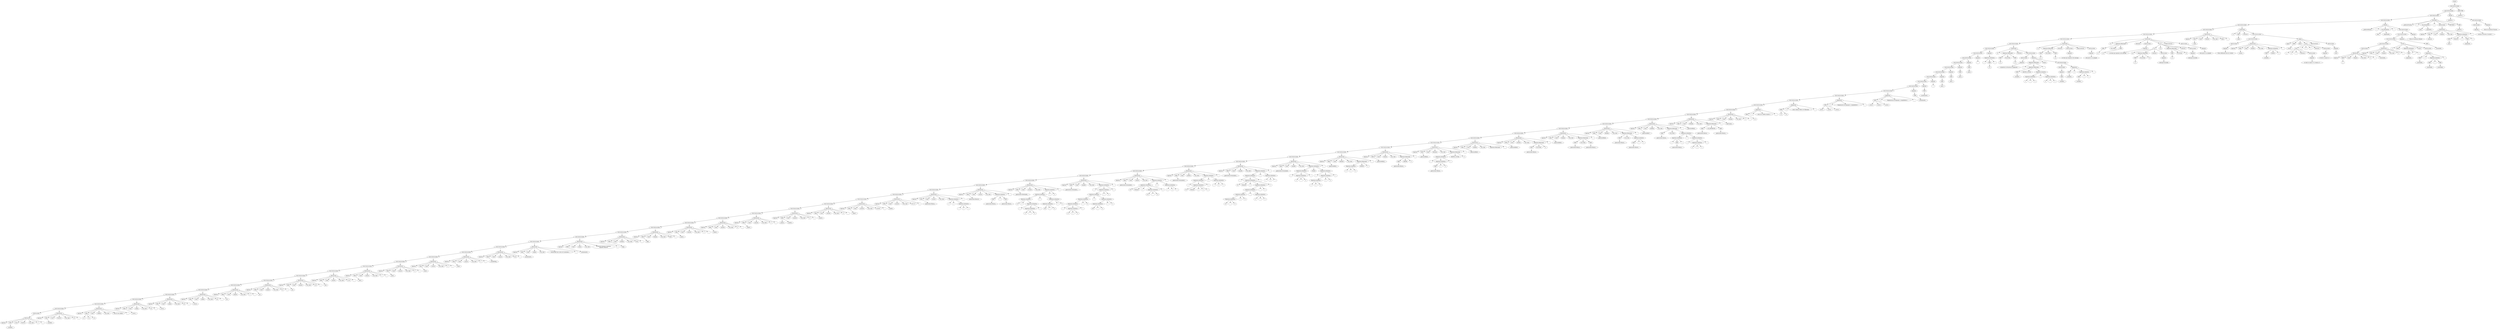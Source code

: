 digraph G{
"node265408478" [ label = "Iniciar",];
"node788365978" [ label = "Lista Instrucciones",];
"node1284851788" [ label = "Lista Instrucciones",];
"node2077154296" [ label = "Lista Instrucciones",];
"node2061517920" [ label = "Lista Instrucciones",];
"node944496884" [ label = "Lista Instrucciones",];
"node1585055897" [ label = "Lista Instrucciones",];
"node1399196085" [ label = "Lista Instrucciones",];
"node727549181" [ label = "Lista Instrucciones",];
"node1291230498" [ label = "Lista Instrucciones",];
"node1111911141" [ label = "Lista Instrucciones",];
"node554629305" [ label = "Lista Instrucciones",];
"node1714682377" [ label = "Lista Instrucciones",];
"node517239904" [ label = "Lista Instrucciones",];
"node1865688093" [ label = "Lista Instrucciones",];
"node959038066" [ label = "Lista Instrucciones",];
"node1085510892" [ label = "Lista Instrucciones",];
"node2105122798" [ label = "Lista Instrucciones",];
"node857954448" [ label = "Lista Instrucciones",];
"node1148069588" [ label = "Lista Instrucciones",];
"node413589057" [ label = "Lista Instrucciones",];
"node689026132" [ label = "Lista Instrucciones",];
"node6262334" [ label = "Lista Instrucciones",];
"node900874343" [ label = "Lista Instrucciones",];
"node466142278" [ label = "Lista Instrucciones",];
"node1071603839" [ label = "Lista Instrucciones",];
"node1133324228" [ label = "Lista Instrucciones",];
"node1687942826" [ label = "Lista Instrucciones",];
"node959243403" [ label = "Lista Instrucciones",];
"node2108991305" [ label = "Lista Instrucciones",];
"node1470962748" [ label = "Lista Instrucciones",];
"node1815645893" [ label = "Lista Instrucciones",];
"node846083957" [ label = "Lista Instrucciones",];
"node1782075550" [ label = "Lista Instrucciones",];
"node1439431961" [ label = "Lista Instrucciones",];
"node2100109251" [ label = "Lista Instrucciones",];
"node1052461708" [ label = "Lista Instrucciones",];
"node372195685" [ label = "Lista Instrucciones",];
"node470173068" [ label = "Lista Instrucciones",];
"node155222728" [ label = "Lista Instrucciones",];
"node1842038342" [ label = "Lista Instrucciones",];
"node16975603" [ label = "Lista Instrucciones",];
"node797383034" [ label = "Lista Instrucciones",];
"node584878208" [ label = "Lista Instrucciones",];
"node353502187" [ label = "Lista Instrucciones",];
"node213887780" [ label = "Lista Instrucciones",];
"node467943168" [ label = "Lista Instrucciones",];
"node1572486260" [ label = "Lista Instrucciones",];
"node1479696755" [ label = "Lista Instrucciones",];
"node698685402" [ label = "Lista Instrucciones",];
"node318972369" [ label = "Lista Instrucciones",];
"node534177369" [ label = "Lista Instrucciones",];
"node1420047657" [ label = "Lista Instrucciones",];
"node1430188960" [ label = "Lista Instrucciones",];
"node1597595007" [ label = "Lista Instrucciones",];
"node2012585199" [ label = "Lista Instrucciones",];
"node34464325" [ label = "Lista Instrucciones",];
"node537698903" [ label = "Lista Instrucciones",];
"node894161292" [ label = "Lista Instrucciones",];
"node1854026030" [ label = "Lista Instrucciones",];
"node57731441" [ label = "Lista Instrucciones",];
"node1177288018" [ label = "Lista Instrucciones",];
"node755471274" [ label = "Lista Instrucciones",];
"node1383324773" [ label = "Lista Instrucciones",];
"node1447857211" [ label = "Lista Instrucciones",];
"node1326721741" [ label = "Lista Instrucciones",];
"node1587505734" [ label = "Instrucciones",];
"node314774788" [ label = "Declaracion",];
"node551317043" [ label = "Ingresar",];
"node314774788" -> "node551317043" [ label = "",];
"node1324378791" [ label = "VARS",];
"node1796797541" [ label = "_variable1_",];
"node1324378791" -> "node1796797541" [ label = "",];
"node314774788" -> "node1324378791" [ label = "",];
"node1635362615" [ label = "Como",];
"node314774788" -> "node1635362615" [ label = "",];
"node571994333" [ label = "NumEro",];
"node314774788" -> "node571994333" [ label = "",];
"node1870599018" [ label = "Con_valor",];
"node314774788" -> "node1870599018" [ label = "",];
"node1130920252" [ label = "5",];
"node314774788" -> "node1130920252" [ label = "",];
"node1870937721" [ label = ";",];
"node314774788" -> "node1870937721" [ label = "",];
"node1587505734" -> "node314774788" [ label = "",];
"node1326721741" -> "node1587505734" [ label = "",];
"node1913174604" [ label = "Declaracion",];
"node1702564644" [ label = "Ingresar",];
"node1913174604" -> "node1702564644" [ label = "",];
"node1700411182" [ label = "VARS",];
"node727955978" [ label = "_variable2_",];
"node1700411182" -> "node727955978" [ label = "",];
"node1913174604" -> "node1700411182" [ label = "",];
"node479117296" [ label = "Como",];
"node1913174604" -> "node479117296" [ label = "",];
"node558984566" [ label = "NumEro",];
"node1913174604" -> "node558984566" [ label = "",];
"node352767285" [ label = "Con_valor",];
"node1913174604" -> "node352767285" [ label = "",];
"node595822197" [ label = "50",];
"node1913174604" -> "node595822197" [ label = "",];
"node1251728586" [ label = ";",];
"node1913174604" -> "node1251728586" [ label = "",];
"node1326721741" -> "node1913174604" [ label = "",];
"node1447857211" -> "node1326721741" [ label = "",];
"node1611342386" [ label = "Declaracion",];
"node1137124451" [ label = "Ingresar",];
"node1611342386" -> "node1137124451" [ label = "",];
"node2093523520" [ label = "VARS",];
"node1755405471" [ label = "_v1_",];
"node2093523520" -> "node1755405471" [ label = "",];
"node1367537931" [ label = "_v2_",];
"node2093523520" -> "node1367537931" [ label = "",];
"node731655012" [ label = "_v3_",];
"node2093523520" -> "node731655012" [ label = "",];
"node1611342386" -> "node2093523520" [ label = "",];
"node310331125" [ label = "Como",];
"node1611342386" -> "node310331125" [ label = "",];
"node1884861825" [ label = "CadenA",];
"node1611342386" -> "node1884861825" [ label = "",];
"node911491104" [ label = "Con_valor",];
"node1611342386" -> "node911491104" [ label = "",];
"node2094635653" [ label = "esta es una cadena",];
"node1611342386" -> "node2094635653" [ label = "",];
"node351871749" [ label = ";",];
"node1611342386" -> "node351871749" [ label = "",];
"node1447857211" -> "node1611342386" [ label = "",];
"node1383324773" -> "node1447857211" [ label = "",];
"node557349030" [ label = "Declaracion",];
"node897153505" [ label = "Ingresar",];
"node557349030" -> "node897153505" [ label = "",];
"node88395897" [ label = "VARS",];
"node1492658911" [ label = "_curso1_",];
"node88395897" -> "node1492658911" [ label = "",];
"node557349030" -> "node88395897" [ label = "",];
"node979862574" [ label = "Como",];
"node557349030" -> "node979862574" [ label = "",];
"node1152341234" [ label = "cadena",];
"node557349030" -> "node1152341234" [ label = "",];
"node1741394694" [ label = "Con_valor",];
"node557349030" -> "node1741394694" [ label = "",];
"node2122114034" [ label = "olc",];
"node557349030" -> "node2122114034" [ label = "",];
"node2025610983" [ label = ";",];
"node557349030" -> "node2025610983" [ label = "",];
"node1383324773" -> "node557349030" [ label = "",];
"node755471274" -> "node1383324773" [ label = "",];
"node1175096774" [ label = "Declaracion",];
"node2103604642" [ label = "Ingresar",];
"node1175096774" -> "node2103604642" [ label = "",];
"node1687710351" [ label = "VARS",];
"node2127125405" [ label = "_curso2_",];
"node1687710351" -> "node2127125405" [ label = "",];
"node1175096774" -> "node1687710351" [ label = "",];
"node1824496959" [ label = "Como",];
"node1175096774" -> "node1824496959" [ label = "",];
"node35531375" [ label = "cadena",];
"node1175096774" -> "node35531375" [ label = "",];
"node636871857" [ label = "Con_valor",];
"node1175096774" -> "node636871857" [ label = "",];
"node290739745" [ label = "olc",];
"node1175096774" -> "node290739745" [ label = "",];
"node17983313" [ label = ";",];
"node1175096774" -> "node17983313" [ label = "",];
"node755471274" -> "node1175096774" [ label = "",];
"node1177288018" -> "node755471274" [ label = "",];
"node1915517006" [ label = "Declaracion",];
"node2029439702" [ label = "Ingresar",];
"node1915517006" -> "node2029439702" [ label = "",];
"node1268809399" [ label = "VARS",];
"node1494917245" [ label = "_curso3_",];
"node1268809399" -> "node1494917245" [ label = "",];
"node1915517006" -> "node1268809399" [ label = "",];
"node1222987032" [ label = "Como",];
"node1915517006" -> "node1222987032" [ label = "",];
"node109813416" [ label = "cadena",];
"node1915517006" -> "node109813416" [ label = "",];
"node1310072072" [ label = "Con_valor",];
"node1915517006" -> "node1310072072" [ label = "",];
"node1115899391" [ label = "olc",];
"node1915517006" -> "node1115899391" [ label = "",];
"node543972666" [ label = ";",];
"node1915517006" -> "node543972666" [ label = "",];
"node1177288018" -> "node1915517006" [ label = "",];
"node57731441" -> "node1177288018" [ label = "",];
"node2059987265" [ label = "Declaracion",];
"node80233805" [ label = "Ingresar",];
"node2059987265" -> "node80233805" [ label = "",];
"node1555842198" [ label = "VARS",];
"node519784374" [ label = "_pi1_",];
"node1555842198" -> "node519784374" [ label = "",];
"node2059987265" -> "node1555842198" [ label = "",];
"node591673289" [ label = "Como",];
"node2059987265" -> "node591673289" [ label = "",];
"node1700850881" [ label = "numero",];
"node2059987265" -> "node1700850881" [ label = "",];
"node1531350031" [ label = "Con_valor",];
"node2059987265" -> "node1531350031" [ label = "",];
"node532981286" [ label = "3",];
"node2059987265" -> "node532981286" [ label = "",];
"node498872424" [ label = ";",];
"node2059987265" -> "node498872424" [ label = "",];
"node57731441" -> "node2059987265" [ label = "",];
"node1854026030" -> "node57731441" [ label = "",];
"node2144915962" [ label = "Declaracion",];
"node269552890" [ label = "Ingresar",];
"node2144915962" -> "node269552890" [ label = "",];
"node710835528" [ label = "VARS",];
"node1453143835" [ label = "_pi2_",];
"node710835528" -> "node1453143835" [ label = "",];
"node2144915962" -> "node710835528" [ label = "",];
"node1869839155" [ label = "Como",];
"node2144915962" -> "node1869839155" [ label = "",];
"node1998445819" [ label = "numero",];
"node2144915962" -> "node1998445819" [ label = "",];
"node779115373" [ label = "Con_valor",];
"node2144915962" -> "node779115373" [ label = "",];
"node292193367" [ label = "3.1",];
"node2144915962" -> "node292193367" [ label = "",];
"node1697963946" [ label = ";",];
"node2144915962" -> "node1697963946" [ label = "",];
"node1854026030" -> "node2144915962" [ label = "",];
"node894161292" -> "node1854026030" [ label = "",];
"node2086088179" [ label = "Declaracion",];
"node1355852327" [ label = "Ingresar",];
"node2086088179" -> "node1355852327" [ label = "",];
"node358466646" [ label = "VARS",];
"node1448575192" [ label = "_pi3_",];
"node358466646" -> "node1448575192" [ label = "",];
"node2086088179" -> "node358466646" [ label = "",];
"node321525588" [ label = "Como",];
"node2086088179" -> "node321525588" [ label = "",];
"node1191057028" [ label = "numero",];
"node2086088179" -> "node1191057028" [ label = "",];
"node1031406969" [ label = "Con_valor",];
"node2086088179" -> "node1031406969" [ label = "",];
"node1463882574" [ label = "3.14",];
"node2086088179" -> "node1463882574" [ label = "",];
"node336739909" [ label = ";",];
"node2086088179" -> "node336739909" [ label = "",];
"node894161292" -> "node2086088179" [ label = "",];
"node537698903" -> "node894161292" [ label = "",];
"node577654901" [ label = "Declaracion",];
"node1339218060" [ label = "Ingresar",];
"node577654901" -> "node1339218060" [ label = "",];
"node274098523" [ label = "VARS",];
"node364092674" [ label = "_pi4_",];
"node274098523" -> "node364092674" [ label = "",];
"node577654901" -> "node274098523" [ label = "",];
"node1166969401" [ label = "Como",];
"node577654901" -> "node1166969401" [ label = "",];
"node474037436" [ label = "numero",];
"node577654901" -> "node474037436" [ label = "",];
"node1073648350" [ label = "Con_valor",];
"node577654901" -> "node1073648350" [ label = "",];
"node908874670" [ label = "3.141",];
"node577654901" -> "node908874670" [ label = "",];
"node121817104" [ label = ";",];
"node577654901" -> "node121817104" [ label = "",];
"node537698903" -> "node577654901" [ label = "",];
"node34464325" -> "node537698903" [ label = "",];
"node317956248" [ label = "Declaracion",];
"node1506850938" [ label = "Ingresar",];
"node317956248" -> "node1506850938" [ label = "",];
"node221589965" [ label = "VARS",];
"node480668211" [ label = "_anio1_",];
"node221589965" -> "node480668211" [ label = "",];
"node317956248" -> "node221589965" [ label = "",];
"node324992607" [ label = "Como",];
"node317956248" -> "node324992607" [ label = "",];
"node1326548774" [ label = "numero",];
"node317956248" -> "node1326548774" [ label = "",];
"node1804495952" [ label = "Con_valor",];
"node317956248" -> "node1804495952" [ label = "",];
"node1146512608" [ label = "1",];
"node317956248" -> "node1146512608" [ label = "",];
"node538887731" [ label = ";",];
"node317956248" -> "node538887731" [ label = "",];
"node34464325" -> "node317956248" [ label = "",];
"node2012585199" -> "node34464325" [ label = "",];
"node1677020577" [ label = "Declaracion",];
"node2063679843" [ label = "Ingresar",];
"node1677020577" -> "node2063679843" [ label = "",];
"node210197383" [ label = "VARS",];
"node1526610810" [ label = "_anio2_",];
"node210197383" -> "node1526610810" [ label = "",];
"node1677020577" -> "node210197383" [ label = "",];
"node330300865" [ label = "Como",];
"node1677020577" -> "node330300865" [ label = "",];
"node1658104974" [ label = "numero",];
"node1677020577" -> "node1658104974" [ label = "",];
"node1413060656" [ label = "Con_valor",];
"node1677020577" -> "node1413060656" [ label = "",];
"node2134330406" [ label = "9",];
"node1677020577" -> "node2134330406" [ label = "",];
"node320530420" [ label = ";",];
"node1677020577" -> "node320530420" [ label = "",];
"node2012585199" -> "node1677020577" [ label = "",];
"node1597595007" -> "node2012585199" [ label = "",];
"node1416468933" [ label = "Declaracion",];
"node1284338528" [ label = "Ingresar",];
"node1416468933" -> "node1284338528" [ label = "",];
"node161370283" [ label = "VARS",];
"node1308570411" [ label = "_anio3_",];
"node161370283" -> "node1308570411" [ label = "",];
"node1416468933" -> "node161370283" [ label = "",];
"node1969498336" [ label = "Como",];
"node1416468933" -> "node1969498336" [ label = "",];
"node1381319519" [ label = "numero",];
"node1416468933" -> "node1381319519" [ label = "",];
"node699751094" [ label = "Con_valor",];
"node1416468933" -> "node699751094" [ label = "",];
"node493306560" [ label = "4",];
"node1416468933" -> "node493306560" [ label = "",];
"node1225804452" [ label = ";",];
"node1416468933" -> "node1225804452" [ label = "",];
"node1597595007" -> "node1416468933" [ label = "",];
"node1430188960" -> "node1597595007" [ label = "",];
"node833075042" [ label = "Declaracion",];
"node851716874" [ label = "Ingresar",];
"node833075042" -> "node851716874" [ label = "",];
"node361893584" [ label = "VARS",];
"node1578906540" [ label = "_anio4_",];
"node361893584" -> "node1578906540" [ label = "",];
"node833075042" -> "node361893584" [ label = "",];
"node1384940458" [ label = "Como",];
"node833075042" -> "node1384940458" [ label = "",];
"node1099136650" [ label = "numero",];
"node833075042" -> "node1099136650" [ label = "",];
"node1147280612" [ label = "Con_valor",];
"node833075042" -> "node1147280612" [ label = "",];
"node2069677719" [ label = "5",];
"node833075042" -> "node2069677719" [ label = "",];
"node1299946373" [ label = ";",];
"node833075042" -> "node1299946373" [ label = "",];
"node1430188960" -> "node833075042" [ label = "",];
"node1420047657" -> "node1430188960" [ label = "",];
"node391564174" [ label = "Declaracion",];
"node1132949692" [ label = "Ingresar",];
"node391564174" -> "node1132949692" [ label = "",];
"node1592946213" [ label = "VARS",];
"node1338274253" [ label = "_variableNeg_",];
"node1592946213" -> "node1338274253" [ label = "",];
"node391564174" -> "node1592946213" [ label = "",];
"node1852823808" [ label = "Como",];
"node391564174" -> "node1852823808" [ label = "",];
"node370493153" [ label = "numero",];
"node391564174" -> "node370493153" [ label = "",];
"node1532723520" [ label = "Con_valor",];
"node391564174" -> "node1532723520" [ label = "",];
"node939379199" [ label = "54.0",];
"node391564174" -> "node939379199" [ label = "",];
"node659206617" [ label = ";",];
"node391564174" -> "node659206617" [ label = "",];
"node1420047657" -> "node391564174" [ label = "",];
"node534177369" -> "node1420047657" [ label = "",];
"node466934175" [ label = "Declaracion",];
"node478288420" [ label = "Ingresar",];
"node466934175" -> "node478288420" [ label = "",];
"node1172933242" [ label = "VARS",];
"node928989031" [ label = "_encabezado1_",];
"node1172933242" -> "node928989031" [ label = "",];
"node466934175" -> "node1172933242" [ label = "",];
"node175767602" [ label = "Como",];
"node466934175" -> "node175767602" [ label = "",];
"node111503459" [ label = "cadena",];
"node466934175" -> "node111503459" [ label = "",];
"node253139095" [ label = "Con_valor",];
"node466934175" -> "node253139095" [ label = "",];
"node1098656277" [ label = "Universidad San Carlos de Guatemala...;",];
"node466934175" -> "node1098656277" [ label = "",];
"node467519896" [ label = ";",];
"node466934175" -> "node467519896" [ label = "",];
"node534177369" -> "node466934175" [ label = "",];
"node318972369" -> "node534177369" [ label = "",];
"node915819760" [ label = "Declaracion",];
"node226474133" [ label = "Ingresar",];
"node915819760" -> "node226474133" [ label = "",];
"node770906029" [ label = "VARS",];
"node1477941890" [ label = "_encabezado2_",];
"node770906029" -> "node1477941890" [ label = "",];
"node915819760" -> "node770906029" [ label = "",];
"node1549974716" [ label = "Como",];
"node915819760" -> "node1549974716" [ label = "",];
"node740891829" [ label = "cadena",];
"node915819760" -> "node740891829" [ label = "",];
"node424818914" [ label = "Con_valor",];
"node915819760" -> "node424818914" [ label = "",];
"node2113233600" [ label = "Escuela de Ciencias y Sistemas
Segundo semestre
",];
"node915819760" -> "node2113233600" [ label = "",];
"node876324510" [ label = ";",];
"node915819760" -> "node876324510" [ label = "",];
"node318972369" -> "node915819760" [ label = "",];
"node698685402" -> "node318972369" [ label = "",];
"node1343473688" [ label = "Declaracion",];
"node1485733840" [ label = "Ingresar",];
"node1343473688" -> "node1485733840" [ label = "",];
"node238810467" [ label = "VARS",];
"node1734192492" [ label = "_flag1_",];
"node238810467" -> "node1734192492" [ label = "",];
"node1343473688" -> "node238810467" [ label = "",];
"node700512919" [ label = "Como",];
"node1343473688" -> "node700512919" [ label = "",];
"node43737216" [ label = "boolean",];
"node1343473688" -> "node43737216" [ label = "",];
"node1406799197" [ label = "Con_valor",];
"node1343473688" -> "node1406799197" [ label = "",];
"node1499921543" [ label = "True",];
"node1343473688" -> "node1499921543" [ label = "",];
"node2010952062" [ label = ";",];
"node1343473688" -> "node2010952062" [ label = "",];
"node698685402" -> "node1343473688" [ label = "",];
"node1479696755" -> "node698685402" [ label = "",];
"node773472357" [ label = "Declaracion",];
"node757665822" [ label = "Ingresar",];
"node773472357" -> "node757665822" [ label = "",];
"node1128612856" [ label = "VARS",];
"node1367367087" [ label = "_flag2_",];
"node1128612856" -> "node1367367087" [ label = "",];
"node773472357" -> "node1128612856" [ label = "",];
"node761607826" [ label = "Como",];
"node773472357" -> "node761607826" [ label = "",];
"node1210677952" [ label = "boolean",];
"node773472357" -> "node1210677952" [ label = "",];
"node555399870" [ label = "Con_valor",];
"node773472357" -> "node555399870" [ label = "",];
"node1923409431" [ label = "False",];
"node773472357" -> "node1923409431" [ label = "",];
"node1987157879" [ label = ";",];
"node773472357" -> "node1987157879" [ label = "",];
"node1479696755" -> "node773472357" [ label = "",];
"node1572486260" -> "node1479696755" [ label = "",];
"node1963791363" [ label = "Declaracion",];
"node28741462" [ label = "Ingresar",];
"node1963791363" -> "node28741462" [ label = "",];
"node1417106729" [ label = "VARS",];
"node772268791" [ label = "_name1_",];
"node1417106729" -> "node772268791" [ label = "",];
"node1963791363" -> "node1417106729" [ label = "",];
"node859260472" [ label = "Como",];
"node1963791363" -> "node859260472" [ label = "",];
"node114205495" [ label = "caracter",];
"node1963791363" -> "node114205495" [ label = "",];
"node1753116890" [ label = "Con_valor",];
"node1963791363" -> "node1753116890" [ label = "",];
"node2038376312" [ label = "'f'",];
"node1963791363" -> "node2038376312" [ label = "",];
"node1886435561" [ label = ";",];
"node1963791363" -> "node1886435561" [ label = "",];
"node1572486260" -> "node1963791363" [ label = "",];
"node467943168" -> "node1572486260" [ label = "",];
"node55864011" [ label = "Declaracion",];
"node414659291" [ label = "Ingresar",];
"node55864011" -> "node414659291" [ label = "",];
"node418615890" [ label = "VARS",];
"node1831982677" [ label = "_name2_",];
"node418615890" -> "node1831982677" [ label = "",];
"node55864011" -> "node418615890" [ label = "",];
"node1301539594" [ label = "Como",];
"node55864011" -> "node1301539594" [ label = "",];
"node1813199241" [ label = "caracter",];
"node55864011" -> "node1813199241" [ label = "",];
"node1760974683" [ label = "Con_valor",];
"node55864011" -> "node1760974683" [ label = "",];
"node194426734" [ label = "'e'",];
"node55864011" -> "node194426734" [ label = "",];
"node1494206125" [ label = ";",];
"node55864011" -> "node1494206125" [ label = "",];
"node467943168" -> "node55864011" [ label = "",];
"node213887780" -> "node467943168" [ label = "",];
"node740647796" [ label = "Declaracion",];
"node1983100196" [ label = "Ingresar",];
"node740647796" -> "node1983100196" [ label = "",];
"node1218462027" [ label = "VARS",];
"node1874713692" [ label = "_name3_",];
"node1218462027" -> "node1874713692" [ label = "",];
"node740647796" -> "node1218462027" [ label = "",];
"node1745103900" [ label = "Como",];
"node740647796" -> "node1745103900" [ label = "",];
"node66404013" [ label = "caracter",];
"node740647796" -> "node66404013" [ label = "",];
"node1226153345" [ label = "Con_valor",];
"node740647796" -> "node1226153345" [ label = "",];
"node1221322691" [ label = "'r'",];
"node740647796" -> "node1221322691" [ label = "",];
"node23479818" [ label = ";",];
"node740647796" -> "node23479818" [ label = "",];
"node213887780" -> "node740647796" [ label = "",];
"node353502187" -> "node213887780" [ label = "",];
"node726401245" [ label = "Declaracion",];
"node1322285472" [ label = "Ingresar",];
"node726401245" -> "node1322285472" [ label = "",];
"node1496476230" [ label = "VARS",];
"node1792487804" [ label = "_name4_",];
"node1496476230" -> "node1792487804" [ label = "",];
"node559324691" [ label = "_name6_",];
"node1496476230" -> "node559324691" [ label = "",];
"node726401245" -> "node1496476230" [ label = "",];
"node1812393696" [ label = "Como",];
"node726401245" -> "node1812393696" [ label = "",];
"node640469372" [ label = "caracter",];
"node726401245" -> "node640469372" [ label = "",];
"node1973637140" [ label = "Con_valor",];
"node726401245" -> "node1973637140" [ label = "",];
"node1611726517" [ label = "'n'",];
"node726401245" -> "node1611726517" [ label = "",];
"node1002073529" [ label = ";",];
"node726401245" -> "node1002073529" [ label = "",];
"node353502187" -> "node726401245" [ label = "",];
"node584878208" -> "node353502187" [ label = "",];
"node2065511579" [ label = "Declaracion",];
"node340912156" [ label = "Ingresar",];
"node2065511579" -> "node340912156" [ label = "",];
"node1934842229" [ label = "VARS",];
"node468464899" [ label = "_name5_",];
"node1934842229" -> "node468464899" [ label = "",];
"node2065511579" -> "node1934842229" [ label = "",];
"node164066057" [ label = "Como",];
"node2065511579" -> "node164066057" [ label = "",];
"node307063589" [ label = "caracter",];
"node2065511579" -> "node307063589" [ label = "",];
"node2075922664" [ label = "Con_valor",];
"node2065511579" -> "node2075922664" [ label = "",];
"node16934577" [ label = "'a'",];
"node2065511579" -> "node16934577" [ label = "",];
"node862913187" [ label = ";",];
"node2065511579" -> "node862913187" [ label = "",];
"node584878208" -> "node2065511579" [ label = "",];
"node797383034" -> "node584878208" [ label = "",];
"node1250055080" [ label = "Declaracion",];
"node1369579840" [ label = "Ingresar",];
"node1250055080" -> "node1369579840" [ label = "",];
"node1132978731" [ label = "VARS",];
"node146184930" [ label = "_name7_",];
"node1132978731" -> "node146184930" [ label = "",];
"node1250055080" -> "node1132978731" [ label = "",];
"node1349617487" [ label = "Como",];
"node1250055080" -> "node1349617487" [ label = "",];
"node270074912" [ label = "caracter",];
"node1250055080" -> "node270074912" [ label = "",];
"node1819490994" [ label = "Con_valor",];
"node1250055080" -> "node1819490994" [ label = "",];
"node1345248340" [ label = "'${100}'",];
"node1250055080" -> "node1345248340" [ label = "",];
"node213476065" [ label = ";",];
"node1250055080" -> "node213476065" [ label = "",];
"node797383034" -> "node1250055080" [ label = "",];
"node16975603" -> "node797383034" [ label = "",];
"node1423527762" [ label = "Declaracion",];
"node562715089" [ label = "Ingresar",];
"node1423527762" -> "node562715089" [ label = "",];
"node123792840" [ label = "VARS",];
"node1082730927" [ label = "_name8_",];
"node123792840" -> "node1082730927" [ label = "",];
"node1423527762" -> "node123792840" [ label = "",];
"node1580490035" [ label = "Como",];
"node1423527762" -> "node1580490035" [ label = "",];
"node755221493" [ label = "caracter",];
"node1423527762" -> "node755221493" [ label = "",];
"node755852592" [ label = "Con_valor",];
"node1423527762" -> "node755852592" [ label = "",];
"node616625519" [ label = "'${111}'",];
"node1423527762" -> "node616625519" [ label = "",];
"node1491200257" [ label = ";",];
"node1423527762" -> "node1491200257" [ label = "",];
"node16975603" -> "node1423527762" [ label = "",];
"node1842038342" -> "node16975603" [ label = "",];
"node1808696707" [ label = "Declaracion",];
"node766269743" [ label = "Ingresar",];
"node1808696707" -> "node766269743" [ label = "",];
"node249866872" [ label = "VARS",];
"node1503327044" [ label = "_operaciones1Basica_",];
"node249866872" -> "node1503327044" [ label = "",];
"node1808696707" -> "node249866872" [ label = "",];
"node1189578601" [ label = "Como",];
"node1808696707" -> "node1189578601" [ label = "",];
"node156097467" [ label = "numero",];
"node1808696707" -> "node156097467" [ label = "",];
"node575735680" [ label = "Con_valor",];
"node1808696707" -> "node575735680" [ label = "",];
"node752861277" [ label = "Expresion Arimetica",];
"node1459213920" [ label = "1",];
"node752861277" -> "node1459213920" [ label = "",];
"node823025415" [ label = "+",];
"node752861277" -> "node823025415" [ label = "",];
"node457778081" [ label = "Expresion Aritmetica",];
"node1229374909" [ label = "(",];
"node457778081" -> "node1229374909" [ label = "",];
"node1360285731" [ label = "1",];
"node457778081" -> "node1360285731" [ label = "",];
"node304204641" [ label = ")",];
"node457778081" -> "node304204641" [ label = "",];
"node752861277" -> "node457778081" [ label = "",];
"node1808696707" -> "node752861277" [ label = "",];
"node1084729007" [ label = ";",];
"node1808696707" -> "node1084729007" [ label = "",];
"node1842038342" -> "node1808696707" [ label = "",];
"node155222728" -> "node1842038342" [ label = "",];
"node1068754987" [ label = "Declaracion",];
"node1289040566" [ label = "Ingresar",];
"node1068754987" -> "node1289040566" [ label = "",];
"node1345557134" [ label = "VARS",];
"node769447161" [ label = "_operaciones1Basica2_",];
"node1345557134" -> "node769447161" [ label = "",];
"node1068754987" -> "node1345557134" [ label = "",];
"node227447769" [ label = "Como",];
"node1068754987" -> "node227447769" [ label = "",];
"node1756053596" [ label = "numero",];
"node1068754987" -> "node1756053596" [ label = "",];
"node616568869" [ label = "Con_valor",];
"node1068754987" -> "node616568869" [ label = "",];
"node1869642584" [ label = "Expresion Arimetica",];
"node379137332" [ label = "VARS",];
"node612509211" [ label = "_operaciones1Basica_",];
"node379137332" -> "node612509211" [ label = "",];
"node1869642584" -> "node379137332" [ label = "",];
"node10945438" [ label = "+",];
"node1869642584" -> "node10945438" [ label = "",];
"node1818296937" [ label = "VARS",];
"node860775004" [ label = "_operaciones1Basica_",];
"node1818296937" -> "node860775004" [ label = "",];
"node1869642584" -> "node1818296937" [ label = "",];
"node1068754987" -> "node1869642584" [ label = "",];
"node105457872" [ label = ";",];
"node1068754987" -> "node105457872" [ label = "",];
"node155222728" -> "node1068754987" [ label = "",];
"node470173068" -> "node155222728" [ label = "",];
"node1045065844" [ label = "Declaracion",];
"node1524387742" [ label = "Ingresar",];
"node1045065844" -> "node1524387742" [ label = "",];
"node448825883" [ label = "VARS",];
"node1426079291" [ label = "_operaciones1Intermedia_",];
"node448825883" -> "node1426079291" [ label = "",];
"node1045065844" -> "node448825883" [ label = "",];
"node950283583" [ label = "Como",];
"node1045065844" -> "node950283583" [ label = "",];
"node3945738" [ label = "nUmero",];
"node1045065844" -> "node3945738" [ label = "",];
"node506656580" [ label = "Con_valor",];
"node1045065844" -> "node506656580" [ label = "",];
"node1251472223" [ label = "Expresion Arimetica",];
"node1396962023" [ label = "Expresion Arimetica",];
"node842406368" [ label = "Expresion Arimetica",];
"node1001865269" [ label = "15",];
"node842406368" -> "node1001865269" [ label = "",];
"node1322205463" [ label = "+",];
"node842406368" -> "node1322205463" [ label = "",];
"node47666915" [ label = "Expresion Aritmetica",];
"node11314752" [ label = "(",];
"node47666915" -> "node11314752" [ label = "",];
"node26998920" [ label = "Expresion Aritmetica",];
"node896063061" [ label = "9",];
"node26998920" -> "node896063061" [ label = "",];
"node221310549" [ label = "*",];
"node26998920" -> "node221310549" [ label = "",];
"node1758185237" [ label = "8",];
"node26998920" -> "node1758185237" [ label = "",];
"node47666915" -> "node26998920" [ label = "",];
"node919223612" [ label = ")",];
"node47666915" -> "node919223612" [ label = "",];
"node842406368" -> "node47666915" [ label = "",];
"node1396962023" -> "node842406368" [ label = "",];
"node1172541390" [ label = "+",];
"node1396962023" -> "node1172541390" [ label = "",];
"node1336640353" [ label = "Expresion Aritmetica",];
"node2045646574" [ label = "Expresion Aritmetica",];
"node506132274" [ label = "200",];
"node2045646574" -> "node506132274" [ label = "",];
"node1206818502" [ label = "/",];
"node2045646574" -> "node1206818502" [ label = "",];
"node1414374865" [ label = "8",];
"node2045646574" -> "node1414374865" [ label = "",];
"node1336640353" -> "node2045646574" [ label = "",];
"node1570607312" [ label = "*",];
"node1336640353" -> "node1570607312" [ label = "",];
"node340229942" [ label = "3",];
"node1336640353" -> "node340229942" [ label = "",];
"node1396962023" -> "node1336640353" [ label = "",];
"node1251472223" -> "node1396962023" [ label = "",];
"node657232862" [ label = "+",];
"node1251472223" -> "node657232862" [ label = "",];
"node511101383" [ label = "9",];
"node1251472223" -> "node511101383" [ label = "",];
"node1045065844" -> "node1251472223" [ label = "",];
"node794612169" [ label = ";",];
"node1045065844" -> "node794612169" [ label = "",];
"node470173068" -> "node1045065844" [ label = "",];
"node372195685" -> "node470173068" [ label = "",];
"node5092827" [ label = "Declaracion",];
"node1128031343" [ label = "Ingresar",];
"node5092827" -> "node1128031343" [ label = "",];
"node1798092094" [ label = "VARS",];
"node582476555" [ label = "_operaciones1Avanzadas1_",];
"node1798092094" -> "node582476555" [ label = "",];
"node5092827" -> "node1798092094" [ label = "",];
"node1329166827" [ label = "Como",];
"node5092827" -> "node1329166827" [ label = "",];
"node1862689663" [ label = "numeRo",];
"node5092827" -> "node1862689663" [ label = "",];
"node1628290788" [ label = "Con_valor",];
"node5092827" -> "node1628290788" [ label = "",];
"node2092934773" [ label = "Expresion Aritmetica",];
"node2018344488" [ label = "(",];
"node2092934773" -> "node2018344488" [ label = "",];
"node613218245" [ label = "Expresion Arimetica",];
"node679118638" [ label = "Expresion Arimetica",];
"node695668826" [ label = "Expresion Aritmetica",];
"node987273058" [ label = "Expresion Aritmetica",];
"node2032762147" [ label = "(",];
"node987273058" -> "node2032762147" [ label = "",];
"node85382879" [ label = "Expresion Arimetica",];
"node343077863" [ label = "15",];
"node85382879" -> "node343077863" [ label = "",];
"node1794053516" [ label = "+",];
"node85382879" -> "node1794053516" [ label = "",];
"node1486728599" [ label = "9",];
"node85382879" -> "node1486728599" [ label = "",];
"node987273058" -> "node85382879" [ label = "",];
"node1796089973" [ label = ")",];
"node987273058" -> "node1796089973" [ label = "",];
"node695668826" -> "node987273058" [ label = "",];
"node1751122744" [ label = "*",];
"node695668826" -> "node1751122744" [ label = "",];
"node2058430669" [ label = "8",];
"node695668826" -> "node2058430669" [ label = "",];
"node679118638" -> "node695668826" [ label = "",];
"node1341506329" [ label = "+",];
"node679118638" -> "node1341506329" [ label = "",];
"node1436686098" [ label = "Expresion Aritmetica",];
"node1026799453" [ label = "Expresion Aritmetica",];
"node1312229238" [ label = "200",];
"node1026799453" -> "node1312229238" [ label = "",];
"node800848034" [ label = "/",];
"node1026799453" -> "node800848034" [ label = "",];
"node1784967360" [ label = "8",];
"node1026799453" -> "node1784967360" [ label = "",];
"node1436686098" -> "node1026799453" [ label = "",];
"node1246604174" [ label = "*",];
"node1436686098" -> "node1246604174" [ label = "",];
"node1010239750" [ label = "3",];
"node1436686098" -> "node1010239750" [ label = "",];
"node679118638" -> "node1436686098" [ label = "",];
"node613218245" -> "node679118638" [ label = "",];
"node1278838986" [ label = "+",];
"node613218245" -> "node1278838986" [ label = "",];
"node93455357" [ label = "9",];
"node613218245" -> "node93455357" [ label = "",];
"node2092934773" -> "node613218245" [ label = "",];
"node572840218" [ label = ")",];
"node2092934773" -> "node572840218" [ label = "",];
"node5092827" -> "node2092934773" [ label = "",];
"node643799905" [ label = ";",];
"node5092827" -> "node643799905" [ label = "",];
"node372195685" -> "node5092827" [ label = "",];
"node1052461708" -> "node372195685" [ label = "",];
"node639645880" [ label = "Declaracion",];
"node867719786" [ label = "Ingresar",];
"node639645880" -> "node867719786" [ label = "",];
"node928037134" [ label = "VARS",];
"node1829677078" [ label = "_operaciones1Avanzadas2_",];
"node928037134" -> "node1829677078" [ label = "",];
"node639645880" -> "node928037134" [ label = "",];
"node1254926583" [ label = "Como",];
"node639645880" -> "node1254926583" [ label = "",];
"node995545294" [ label = "numero",];
"node639645880" -> "node995545294" [ label = "",];
"node159155811" [ label = "Con_valor",];
"node639645880" -> "node159155811" [ label = "",];
"node296403266" [ label = "Expresion Arimetica",];
"node1049516176" [ label = "Expresion Aritmetica",];
"node869482287" [ label = "30",];
"node1049516176" -> "node869482287" [ label = "",];
"node1592912040" [ label = "Potencia",];
"node1049516176" -> "node1592912040" [ label = "",];
"node420909797" [ label = "[",];
"node1049516176" -> "node420909797" [ label = "",];
"node1435501455" [ label = "Expresion Aritmetica",];
"node2131784789" [ label = "22.2",];
"node1435501455" -> "node2131784789" [ label = "",];
"node779446199" [ label = "-",];
"node1435501455" -> "node779446199" [ label = "",];
"node56183078" [ label = "2.2",];
"node1435501455" -> "node56183078" [ label = "",];
"node1049516176" -> "node1435501455" [ label = "",];
"node1451278009" [ label = "]",];
"node1049516176" -> "node1451278009" [ label = "",];
"node296403266" -> "node1049516176" [ label = "",];
"node718199520" [ label = "+",];
"node296403266" -> "node718199520" [ label = "",];
"node797137105" [ label = "Expresion Aritmetica",];
"node1717183614" [ label = "(",];
"node797137105" -> "node1717183614" [ label = "",];
"node897330042" [ label = "2",];
"node797137105" -> "node897330042" [ label = "",];
"node1773793007" [ label = ")",];
"node797137105" -> "node1773793007" [ label = "",];
"node296403266" -> "node797137105" [ label = "",];
"node639645880" -> "node296403266" [ label = "",];
"node1548314329" [ label = ";",];
"node639645880" -> "node1548314329" [ label = "",];
"node1052461708" -> "node639645880" [ label = "",];
"node2100109251" -> "node1052461708" [ label = "",];
"node1804058874" [ label = "Declaracion",];
"node1064567051" [ label = "Ingresar",];
"node1804058874" -> "node1064567051" [ label = "",];
"node429678236" [ label = "VARS",];
"node250907864" [ label = "_operaciones1Avanzadas3_",];
"node429678236" -> "node250907864" [ label = "",];
"node1804058874" -> "node429678236" [ label = "",];
"node1537285612" [ label = "Como",];
"node1804058874" -> "node1537285612" [ label = "",];
"node1145185226" [ label = "nuMero",];
"node1804058874" -> "node1145185226" [ label = "",];
"node1070726496" [ label = "Con_valor",];
"node1804058874" -> "node1070726496" [ label = "",];
"node367604750" [ label = "Expresion Arimetica",];
"node1182008610" [ label = "Expresion Aritmetica",];
"node326971989" [ label = "(",];
"node1182008610" -> "node326971989" [ label = "",];
"node595060647" [ label = "Expresion Aritmetica",];
"node2137194115" [ label = "30",];
"node595060647" -> "node2137194115" [ label = "",];
"node425306456" [ label = "Potencia",];
"node595060647" -> "node425306456" [ label = "",];
"node1674366908" [ label = "[",];
"node595060647" -> "node1674366908" [ label = "",];
"node2140817085" [ label = "2",];
"node595060647" -> "node2140817085" [ label = "",];
"node400828715" [ label = "]",];
"node595060647" -> "node400828715" [ label = "",];
"node1182008610" -> "node595060647" [ label = "",];
"node1134776806" [ label = ")",];
"node1182008610" -> "node1134776806" [ label = "",];
"node367604750" -> "node1182008610" [ label = "",];
"node1184352001" [ label = "+",];
"node367604750" -> "node1184352001" [ label = "",];
"node1796595392" [ label = "Expresion Aritmetica",];
"node1569595384" [ label = "(",];
"node1796595392" -> "node1569595384" [ label = "",];
"node83577294" [ label = "2",];
"node1796595392" -> "node83577294" [ label = "",];
"node2083273119" [ label = ")",];
"node1796595392" -> "node2083273119" [ label = "",];
"node367604750" -> "node1796595392" [ label = "",];
"node1804058874" -> "node367604750" [ label = "",];
"node965352196" [ label = ";",];
"node1804058874" -> "node965352196" [ label = "",];
"node2100109251" -> "node1804058874" [ label = "",];
"node1439431961" -> "node2100109251" [ label = "",];
"node341221906" [ label = "Declaracion",];
"node1253911663" [ label = "Ingresar",];
"node341221906" -> "node1253911663" [ label = "",];
"node1472201830" [ label = "VARS",];
"node1048278945" [ label = "_operaciones1Avanzadas4_",];
"node1472201830" -> "node1048278945" [ label = "",];
"node341221906" -> "node1472201830" [ label = "",];
"node530318414" [ label = "Como",];
"node341221906" -> "node530318414" [ label = "",];
"node1021418886" [ label = "numeRo",];
"node341221906" -> "node1021418886" [ label = "",];
"node1809141064" [ label = "Con_valor",];
"node341221906" -> "node1809141064" [ label = "",];
"node251062764" [ label = "Expresion Arimetica",];
"node1899438600" [ label = "Expresion Aritmetica",];
"node1091210245" [ label = "(",];
"node1899438600" -> "node1091210245" [ label = "",];
"node16004705" [ label = "Expresion Aritmetica",];
"node972293658" [ label = "30",];
"node16004705" -> "node972293658" [ label = "",];
"node1897616462" [ label = "Potencia",];
"node16004705" -> "node1897616462" [ label = "",];
"node1684313292" [ label = "[",];
"node16004705" -> "node1684313292" [ label = "",];
"node1166205215" [ label = "Expresion Aritmetica",];
"node1549790051" [ label = "Expresion Aritmetica",];
"node2001563010" [ label = "Expresion Arimetica",];
"node936334675" [ label = "Expresion Aritmetica",];
"node1704444076" [ label = "10",];
"node936334675" -> "node1704444076" [ label = "",];
"node1185950606" [ label = "-",];
"node936334675" -> "node1185950606" [ label = "",];
"node1519218599" [ label = "8",];
"node936334675" -> "node1519218599" [ label = "",];
"node2001563010" -> "node936334675" [ label = "",];
"node396745832" [ label = "+",];
"node2001563010" -> "node396745832" [ label = "",];
"node1282210960" [ label = "9",];
"node2001563010" -> "node1282210960" [ label = "",];
"node1549790051" -> "node2001563010" [ label = "",];
"node197612232" [ label = "-",];
"node1549790051" -> "node197612232" [ label = "",];
"node981918784" [ label = "Expresion Aritmetica",];
"node58276324" [ label = "4",];
"node981918784" -> "node58276324" [ label = "",];
"node677043559" [ label = "*",];
"node981918784" -> "node677043559" [ label = "",];
"node431659958" [ label = "2",];
"node981918784" -> "node431659958" [ label = "",];
"node1549790051" -> "node981918784" [ label = "",];
"node1166205215" -> "node1549790051" [ label = "",];
"node336840741" [ label = "-",];
"node1166205215" -> "node336840741" [ label = "",];
"node1592751450" [ label = "1",];
"node1166205215" -> "node1592751450" [ label = "",];
"node16004705" -> "node1166205215" [ label = "",];
"node547371525" [ label = "]",];
"node16004705" -> "node547371525" [ label = "",];
"node1899438600" -> "node16004705" [ label = "",];
"node1837789836" [ label = ")",];
"node1899438600" -> "node1837789836" [ label = "",];
"node251062764" -> "node1899438600" [ label = "",];
"node1741868536" [ label = "+",];
"node251062764" -> "node1741868536" [ label = "",];
"node1110581757" [ label = "Expresion Aritmetica",];
"node1667455916" [ label = "(",];
"node1110581757" -> "node1667455916" [ label = "",];
"node1564691294" [ label = "2",];
"node1110581757" -> "node1564691294" [ label = "",];
"node739237891" [ label = ")",];
"node1110581757" -> "node739237891" [ label = "",];
"node251062764" -> "node1110581757" [ label = "",];
"node341221906" -> "node251062764" [ label = "",];
"node2137067958" [ label = ";",];
"node341221906" -> "node2137067958" [ label = "",];
"node1439431961" -> "node341221906" [ label = "",];
"node1782075550" -> "node1439431961" [ label = "",];
"node103193549" [ label = "Declaracion",];
"node1106782700" [ label = "Ingresar",];
"node103193549" -> "node1106782700" [ label = "",];
"node312792616" [ label = "VARS",];
"node1698666859" [ label = "_operaciones1Avanzadas6_",];
"node312792616" -> "node1698666859" [ label = "",];
"node103193549" -> "node312792616" [ label = "",];
"node1467326194" [ label = "Como",];
"node103193549" -> "node1467326194" [ label = "",];
"node1463974585" [ label = "numeRo",];
"node103193549" -> "node1463974585" [ label = "",];
"node1667494895" [ label = "Con_valor",];
"node103193549" -> "node1667494895" [ label = "",];
"node2047789609" [ label = "Expresion Aritmetica",];
"node32987540" [ label = "Expresion Aritmetica",];
"node1160015009" [ label = "(",];
"node32987540" -> "node1160015009" [ label = "",];
"node967050081" [ label = "Expresion Aritmetica",];
"node897042942" [ label = "5",];
"node967050081" -> "node897042942" [ label = "",];
"node242683197" [ label = "*",];
"node967050081" -> "node242683197" [ label = "",];
"node1758472502" [ label = "8",];
"node967050081" -> "node1758472502" [ label = "",];
"node32987540" -> "node967050081" [ label = "",];
"node1911980102" [ label = ")",];
"node32987540" -> "node1911980102" [ label = "",];
"node2047789609" -> "node32987540" [ label = "",];
"node2051379135" [ label = "Modulo",];
"node2047789609" -> "node2051379135" [ label = "",];
"node1290627887" [ label = "Expresion Aritmetica",];
"node622682653" [ label = "(",];
"node1290627887" -> "node622682653" [ label = "",];
"node1613505096" [ label = "Expresion Arimetica",];
"node918712709" [ label = "Expresion Arimetica",];
"node290574433" [ label = "1",];
"node918712709" -> "node290574433" [ label = "",];
"node1603425756" [ label = "+",];
"node918712709" -> "node1603425756" [ label = "",];
"node1580012036" [ label = "5",];
"node918712709" -> "node1580012036" [ label = "",];
"node1613505096" -> "node918712709" [ label = "",];
"node2068188701" [ label = "+",];
"node1613505096" -> "node2068188701" [ label = "",];
"node1678445516" [ label = "6",];
"node1613505096" -> "node1678445516" [ label = "",];
"node1290627887" -> "node1613505096" [ label = "",];
"node695901732" [ label = ")",];
"node1290627887" -> "node695901732" [ label = "",];
"node2047789609" -> "node1290627887" [ label = "",];
"node103193549" -> "node2047789609" [ label = "",];
"node535888957" [ label = ";",];
"node103193549" -> "node535888957" [ label = "",];
"node1782075550" -> "node103193549" [ label = "",];
"node846083957" -> "node1782075550" [ label = "",];
"node1418512184" [ label = "Declaracion",];
"node1751507726" [ label = "Ingresar",];
"node1418512184" -> "node1751507726" [ label = "",];
"node362011544" [ label = "VARS",];
"node39118331" [ label = "_operacionRela1_",];
"node362011544" -> "node39118331" [ label = "",];
"node1418512184" -> "node362011544" [ label = "",];
"node810768270" [ label = "Como",];
"node1418512184" -> "node810768270" [ label = "",];
"node2003414809" [ label = "BooleaN",];
"node1418512184" -> "node2003414809" [ label = "",];
"node2091771255" [ label = "Con_valor",];
"node1418512184" -> "node2091771255" [ label = "",];
"node1500752932" [ label = "Expresion Relacional",];
"node1941340067" [ label = "Expresion Arimetica",];
"node1226643371" [ label = "5",];
"node1941340067" -> "node1226643371" [ label = "",];
"node1518912930" [ label = "+",];
"node1941340067" -> "node1518912930" [ label = "",];
"node517886043" [ label = "5",];
"node1941340067" -> "node517886043" [ label = "",];
"node1500752932" -> "node1941340067" [ label = "",];
"node1591050052" [ label = "MAYOR",];
"node1500752932" -> "node1591050052" [ label = "",];
"node2144639866" [ label = "5",];
"node1500752932" -> "node2144639866" [ label = "",];
"node1418512184" -> "node1500752932" [ label = "",];
"node1668150519" [ label = ";",];
"node1418512184" -> "node1668150519" [ label = "",];
"node846083957" -> "node1418512184" [ label = "",];
"node1815645893" -> "node846083957" [ label = "",];
"node266157129" [ label = "Declaracion",];
"node2047298985" [ label = "Ingresar",];
"node266157129" -> "node2047298985" [ label = "",];
"node559093464" [ label = "VARS",];
"node756384841" [ label = "_operacionRela3_",];
"node559093464" -> "node756384841" [ label = "",];
"node266157129" -> "node559093464" [ label = "",];
"node1271712470" [ label = "Como",];
"node266157129" -> "node1271712470" [ label = "",];
"node191282179" [ label = "boolean",];
"node266157129" -> "node191282179" [ label = "",];
"node851086945" [ label = "Con_valor",];
"node266157129" -> "node851086945" [ label = "",];
"node856454067" [ label = "Expresion Relacional",];
"node507217278" [ label = "VARS",];
"node545498142" [ label = "_operaciones1Basica_",];
"node507217278" -> "node545498142" [ label = "",];
"node856454067" -> "node507217278" [ label = "",];
"node1185738729" [ label = "MAYOR",];
"node856454067" -> "node1185738729" [ label = "",];
"node384666980" [ label = "8",];
"node856454067" -> "node384666980" [ label = "",];
"node266157129" -> "node856454067" [ label = "",];
"node1413474994" [ label = ";",];
"node266157129" -> "node1413474994" [ label = "",];
"node1815645893" -> "node266157129" [ label = "",];
"node1470962748" -> "node1815645893" [ label = "",];
"node1772160895" [ label = "Declaracion",];
"node1221815813" [ label = "Ingresar",];
"node1772160895" -> "node1221815813" [ label = "",];
"node841960662" [ label = "VARS",];
"node426662491" [ label = "_operacionRela3_",];
"node841960662" -> "node426662491" [ label = "",];
"node1772160895" -> "node841960662" [ label = "",];
"node2014657782" [ label = "Como",];
"node1772160895" -> "node2014657782" [ label = "",];
"node728090295" [ label = "BooLean",];
"node1772160895" -> "node728090295" [ label = "",];
"node1667528433" [ label = "Con_valor",];
"node1772160895" -> "node1667528433" [ label = "",];
"node145966148" [ label = "Expresion Relacional",];
"node1494235944" [ label = "Expresion Aritmetica",];
"node1548033731" [ label = "(",];
"node1494235944" -> "node1548033731" [ label = "",];
"node483801156" [ label = "Expresion Arimetica",];
"node248893182" [ label = "VARS",];
"node1455713655" [ label = "_operaciones1Basica_",];
"node248893182" -> "node1455713655" [ label = "",];
"node483801156" -> "node248893182" [ label = "",];
"node570675818" [ label = "+",];
"node483801156" -> "node570675818" [ label = "",];
"node263903862" [ label = "6",];
"node483801156" -> "node263903862" [ label = "",];
"node1494235944" -> "node483801156" [ label = "",];
"node792221505" [ label = ")",];
"node1494235944" -> "node792221505" [ label = "",];
"node145966148" -> "node1494235944" [ label = "",];
"node1524774916" [ label = "MAYOR_O_IGUAL",];
"node145966148" -> "node1524774916" [ label = "",];
"node1716400560" [ label = "8",];
"node145966148" -> "node1716400560" [ label = "",];
"node1772160895" -> "node145966148" [ label = "",];
"node1065234021" [ label = ";",];
"node1772160895" -> "node1065234021" [ label = "",];
"node1470962748" -> "node1772160895" [ label = "",];
"node2108991305" -> "node1470962748" [ label = "",];
"node1385292948" [ label = "Declaracion",];
"node427345114" [ label = "Ingresar",];
"node1385292948" -> "node427345114" [ label = "",];
"node237811188" [ label = "VARS",];
"node1081061202" [ label = "_operacionRela3_",];
"node237811188" -> "node1081061202" [ label = "",];
"node1385292948" -> "node237811188" [ label = "",];
"node495404687" [ label = "Como",];
"node1385292948" -> "node495404687" [ label = "",];
"node1107697649" [ label = "boolean",];
"node1385292948" -> "node1107697649" [ label = "",];
"node695107920" [ label = "Con_valor",];
"node1385292948" -> "node695107920" [ label = "",];
"node348569104" [ label = "Expresion Relacional",];
"node1385292948" -> "node348569104" [ label = "",];
"node869413177" [ label = ";",];
"node1385292948" -> "node869413177" [ label = "",];
"node2108991305" -> "node1385292948" [ label = "",];
"node959243403" -> "node2108991305" [ label = "",];
"node1096370469" [ label = "Declaracion",];
"node484455519" [ label = "Ingresar",];
"node1096370469" -> "node484455519" [ label = "",];
"node1039613933" [ label = "VARS",];
"node529439379" [ label = "_operacionRela4_",];
"node1039613933" -> "node529439379" [ label = "",];
"node1096370469" -> "node1039613933" [ label = "",];
"node345368614" [ label = "Como",];
"node1096370469" -> "node345368614" [ label = "",];
"node164258855" [ label = "booleAn",];
"node1096370469" -> "node164258855" [ label = "",];
"node222706340" [ label = "Con_valor",];
"node1096370469" -> "node222706340" [ label = "",];
"node1719104413" [ label = "Expresion Relacional",];
"node1561879469" [ label = "VARS",];
"node128573301" [ label = "_operaciones1Basica_",];
"node1561879469" -> "node128573301" [ label = "",];
"node1719104413" -> "node1561879469" [ label = "",];
"node998659646" [ label = "ES_IGUAL",];
"node1719104413" -> "node998659646" [ label = "",];
"node1714434376" [ label = "8",];
"node1719104413" -> "node1714434376" [ label = "",];
"node1096370469" -> "node1719104413" [ label = "",];
"node2024481576" [ label = ";",];
"node1096370469" -> "node2024481576" [ label = "",];
"node959243403" -> "node1096370469" [ label = "",];
"node1687942826" -> "node959243403" [ label = "",];
"node833620287" [ label = "Declaracion",];
"node940482193" [ label = "Ingresar",];
"node833620287" -> "node940482193" [ label = "",];
"node1607680681" [ label = "VARS",];
"node2118158360" [ label = "_operacionRela5_",];
"node1607680681" -> "node2118158360" [ label = "",];
"node833620287" -> "node1607680681" [ label = "",];
"node1325965086" [ label = "Como",];
"node833620287" -> "node1325965086" [ label = "",];
"node54426232" [ label = "boolean",];
"node833620287" -> "node54426232" [ label = "",];
"node1186834108" [ label = "Con_valor",];
"node833620287" -> "node1186834108" [ label = "",];
"node1011349051" [ label = "Expresion Relacional",];
"node935096002" [ label = "VARS",];
"node1193361399" [ label = "_operaciones1Basica_",];
"node935096002" -> "node1193361399" [ label = "",];
"node1011349051" -> "node935096002" [ label = "",];
"node1820522985" [ label = "ES_IGUAL",];
"node1011349051" -> "node1820522985" [ label = "",];
"node1870081132" [ label = "VARS",];
"node996775230" [ label = "_operaciones1Basica_",];
"node1870081132" -> "node996775230" [ label = "",];
"node1011349051" -> "node1870081132" [ label = "",];
"node833620287" -> "node1011349051" [ label = "",];
"node1979308835" [ label = ";",];
"node833620287" -> "node1979308835" [ label = "",];
"node1687942826" -> "node833620287" [ label = "",];
"node1133324228" -> "node1687942826" [ label = "",];
"node248461764" [ label = "Declaracion",];
"node1477275709" [ label = "Ingresar",];
"node248461764" -> "node1477275709" [ label = "",];
"node792387175" [ label = "VARS",];
"node337717344" [ label = "_operacionRela6_",];
"node792387175" -> "node337717344" [ label = "",];
"node248461764" -> "node792387175" [ label = "",];
"node1675043385" [ label = "Como",];
"node248461764" -> "node1675043385" [ label = "",];
"node1349008102" [ label = "Boolean",];
"node248461764" -> "node1349008102" [ label = "",];
"node702029674" [ label = "Con_valor",];
"node248461764" -> "node702029674" [ label = "",];
"node874991641" [ label = "Expresion Relacional",];
"node1849387598" [ label = "VARS",];
"node2140525157" [ label = "_operaciones1Basica_",];
"node1849387598" -> "node2140525157" [ label = "",];
"node874991641" -> "node1849387598" [ label = "",];
"node375370162" [ label = "ES_IGUAL",];
"node874991641" -> "node375370162" [ label = "",];
"node410426616" [ label = "Expresion Arimetica",];
"node766176418" [ label = "VARS",];
"node2088568200" [ label = "_operaciones1Basica_",];
"node766176418" -> "node2088568200" [ label = "",];
"node410426616" -> "node766176418" [ label = "",];
"node398784916" [ label = "+",];
"node410426616" -> "node398784916" [ label = "",];
"node1006188232" [ label = "1",];
"node410426616" -> "node1006188232" [ label = "",];
"node874991641" -> "node410426616" [ label = "",];
"node248461764" -> "node874991641" [ label = "",];
"node1103893225" [ label = ";",];
"node248461764" -> "node1103893225" [ label = "",];
"node1133324228" -> "node248461764" [ label = "",];
"node1071603839" -> "node1133324228" [ label = "",];
"node1426656797" [ label = "Declaracion",];
"node1697727857" [ label = "Ingresar",];
"node1426656797" -> "node1697727857" [ label = "",];
"node386687081" [ label = "VARS",];
"node913732411" [ label = "_operacionRela7_",];
"node386687081" -> "node913732411" [ label = "",];
"node1426656797" -> "node386687081" [ label = "",];
"node731052558" [ label = "Como",];
"node1426656797" -> "node731052558" [ label = "",];
"node1155999936" [ label = "boolEan",];
"node1426656797" -> "node1155999936" [ label = "",];
"node807143197" [ label = "Con_valor",];
"node1426656797" -> "node807143197" [ label = "",];
"node905336206" [ label = "Expresion Relacional",];
"node151554996" [ label = "VARS",];
"node1960051581" [ label = "_operaciones1Basica_",];
"node151554996" -> "node1960051581" [ label = "",];
"node905336206" -> "node151554996" [ label = "",];
"node614516245" [ label = "ES_IGUAL",];
"node905336206" -> "node614516245" [ label = "",];
"node603831594" [ label = "Expresion Aritmetica",];
"node1860552650" [ label = "Expresion Aritmetica",];
"node989785728" [ label = "(",];
"node1860552650" -> "node989785728" [ label = "",];
"node407635876" [ label = "VARS",];
"node1452731754" [ label = "_operaciones1Basica_",];
"node407635876" -> "node1452731754" [ label = "",];
"node1860552650" -> "node407635876" [ label = "",];
"node369994725" [ label = ")",];
"node1860552650" -> "node369994725" [ label = "",];
"node603831594" -> "node1860552650" [ label = "",];
"node1540017482" [ label = "*",];
"node603831594" -> "node1540017482" [ label = "",];
"node591630512" [ label = "Expresion Aritmetica",];
"node1113572367" [ label = "(",];
"node591630512" -> "node1113572367" [ label = "",];
"node964042018" [ label = "Expresion Arimetica",];
"node886777819" [ label = "8",];
"node964042018" -> "node886777819" [ label = "",];
"node195229664" [ label = "+",];
"node964042018" -> "node195229664" [ label = "",];
"node929113383" [ label = "5",];
"node964042018" -> "node929113383" [ label = "",];
"node591630512" -> "node964042018" [ label = "",];
"node1048031716" [ label = ")",];
"node591630512" -> "node1048031716" [ label = "",];
"node603831594" -> "node591630512" [ label = "",];
"node905336206" -> "node603831594" [ label = "",];
"node1426656797" -> "node905336206" [ label = "",];
"node1400880142" [ label = ";",];
"node1426656797" -> "node1400880142" [ label = "",];
"node1071603839" -> "node1426656797" [ label = "",];
"node466142278" -> "node1071603839" [ label = "",];
"node1342069878" [ label = "Declaracion",];
"node1904742579" [ label = "Ingresar",];
"node1342069878" -> "node1904742579" [ label = "",];
"node1920165879" [ label = "VARS",];
"node1547840123" [ label = "_operacionRela5_",];
"node1920165879" -> "node1547840123" [ label = "",];
"node1342069878" -> "node1920165879" [ label = "",];
"node1633865833" [ label = "Como",];
"node1342069878" -> "node1633865833" [ label = "",];
"node1356749182" [ label = "bOoleAn",];
"node1342069878" -> "node1356749182" [ label = "",];
"node972804173" [ label = "Con_valor",];
"node1342069878" -> "node972804173" [ label = "",];
"node1957111035" [ label = "Expresion Relacional",];
"node53560222" [ label = "VARS",];
"node554102575" [ label = "_operaciones1Basica_",];
"node53560222" -> "node554102575" [ label = "",];
"node1957111035" -> "node53560222" [ label = "",];
"node1175993082" [ label = "ES_DIFERENTE",];
"node1957111035" -> "node1175993082" [ label = "",];
"node190144062" [ label = "VARS",];
"node41009529" [ label = "_operaciones1Basica_",];
"node190144062" -> "node41009529" [ label = "",];
"node1957111035" -> "node190144062" [ label = "",];
"node1342069878" -> "node1957111035" [ label = "",];
"node345516431" [ label = ";",];
"node1342069878" -> "node345516431" [ label = "",];
"node466142278" -> "node1342069878" [ label = "",];
"node900874343" -> "node466142278" [ label = "",];
"node324017676" [ label = "Declaracion",];
"node844433142" [ label = "Ingresar",];
"node324017676" -> "node844433142" [ label = "",];
"node1050899404" [ label = "VARS",];
"node1797448134" [ label = "_operLogica_",];
"node1050899404" -> "node1797448134" [ label = "",];
"node324017676" -> "node1050899404" [ label = "",];
"node2022777552" [ label = "Como",];
"node324017676" -> "node2022777552" [ label = "",];
"node1651108226" [ label = "boolean",];
"node324017676" -> "node1651108226" [ label = "",];
"node1207028496" [ label = "Con_valor",];
"node324017676" -> "node1207028496" [ label = "",];
"node992030457" [ label = "'c'",];
"node324017676" -> "node992030457" [ label = "",];
"node1255607535" [ label = ";",];
"node324017676" -> "node1255607535" [ label = "",];
"node900874343" -> "node324017676" [ label = "",];
"node6262334" -> "node900874343" [ label = "",];
"node1742723534" [ label = "Asignacion",];
"node775894894" [ label = "VARS",];
"node475759286" [ label = "_v1_",];
"node775894894" -> "node475759286" [ label = "",];
"node1742723534" -> "node775894894" [ label = "",];
"node1847149990" [ label = "->",];
"node1742723534" -> "node1847149990" [ label = "",];
"node2006048770" [ label = "esta es la cadena numero 1",];
"node1742723534" -> "node2006048770" [ label = "",];
"node549596633" [ label = ";",];
"node1742723534" -> "node549596633" [ label = "",];
"node6262334" -> "node1742723534" [ label = "",];
"node689026132" -> "node6262334" [ label = "",];
"node1615611205" [ label = "Asignacion",];
"node1146882207" [ label = "VARS",];
"node1010131430" [ label = "_v2_",];
"node1146882207" -> "node1010131430" [ label = "",];
"node220741468" [ label = "_v3_",];
"node1146882207" -> "node220741468" [ label = "",];
"node1615611205" -> "node1146882207" [ label = "",];
"node256652753" [ label = "->",];
"node1615611205" -> "node256652753" [ label = "",];
"node737205335" [ label = "estas cadenas deben ser diferentes",];
"node1615611205" -> "node737205335" [ label = "",];
"node1021158046" [ label = ";",];
"node1615611205" -> "node1021158046" [ label = "",];
"node689026132" -> "node1615611205" [ label = "",];
"node413589057" -> "node689026132" [ label = "",];
"node1883486342" [ label = "Asignacion",];
"node516946402" [ label = "VARS",];
"node871406600" [ label = "_curso1_",];
"node516946402" -> "node871406600" [ label = "",];
"node1650987450" [ label = "_curso2_",];
"node516946402" -> "node1650987450" [ label = "",];
"node251790073" [ label = "_curso3_",];
"node516946402" -> "node251790073" [ label = "",];
"node1883486342" -> "node516946402" [ label = "",];
"node1860430354" [ label = "->",];
"node1883486342" -> "node1860430354" [ label = "",];
"node1506032410" [ label = "Organizacion de lenguajes y compiladores 1",];
"node1883486342" -> "node1506032410" [ label = "",];
"node2072183897" [ label = ";",];
"node1883486342" -> "node2072183897" [ label = "",];
"node413589057" -> "node1883486342" [ label = "",];
"node1148069588" -> "node413589057" [ label = "",];
"node1686754330" [ label = "Asignacion",];
"node365629923" [ label = "VARS",];
"node1831859371" [ label = "_curso1_",];
"node365629923" -> "node1831859371" [ label = "",];
"node250451099" [ label = "_curso2_",];
"node365629923" -> "node250451099" [ label = "",];
"node619624536" [ label = "_curso3_",];
"node365629923" -> "node619624536" [ label = "",];
"node1686754330" -> "node365629923" [ label = "",];
"node1768419631" [ label = "->",];
"node1686754330" -> "node1768419631" [ label = "",];
"node2080360964" [ label = "Organizacion de lenguajes y compiladores 1",];
"node1686754330" -> "node2080360964" [ label = "",];
"node433377452" [ label = ";",];
"node1686754330" -> "node433377452" [ label = "",];
"node1148069588" -> "node1686754330" [ label = "",];
"node857954448" -> "node1148069588" [ label = "",];
"node1219073974" [ label = "Imprimir",];
"node512878853" [ label = "VARS",];
"node456896313" [ label = "_encabezado1_",];
"node512878853" -> "node456896313" [ label = "",];
"node1219073974" -> "node512878853" [ label = "",];
"node857954448" -> "node1219073974" [ label = "",];
"node2105122798" -> "node857954448" [ label = "",];
"node609570114" [ label = "Imprimir",];
"node549812825" [ label = "VARS",];
"node831354501" [ label = "_encabezado2_",];
"node549812825" -> "node831354501" [ label = "",];
"node609570114" -> "node549812825" [ label = "",];
"node2105122798" -> "node609570114" [ label = "",];
"node1085510892" -> "node2105122798" [ label = "",];
"node1997100522" [ label = "Imprimir",];
"node2042112276" [ label = "...",];
"node1997100522" -> "node2042112276" [ label = "",];
"node1085510892" -> "node1997100522" [ label = "",];
"node959038066" -> "node1085510892" [ label = "",];
"node1914995656" [ label = "Imprimir",];
"node675805783" [ label = "VARS",];
"node358370480" [ label = "_anio1_",];
"node675805783" -> "node358370480" [ label = "",];
"node1914995656" -> "node675805783" [ label = "",];
"node959038066" -> "node1914995656" [ label = "",];
"node1865688093" -> "node959038066" [ label = "",];
"node756299654" [ label = "Imprimir",];
"node2079906607" [ label = "VARS",];
"node1828324165" [ label = "_anio2_",];
"node2079906607" -> "node1828324165" [ label = "",];
"node756299654" -> "node2079906607" [ label = "",];
"node1865688093" -> "node756299654" [ label = "",];
"node517239904" -> "node1865688093" [ label = "",];
"node456453030" [ label = "Imprimir",];
"node395331393" [ label = "VARS",];
"node705480511" [ label = "_anio3_",];
"node395331393" -> "node705480511" [ label = "",];
"node456453030" -> "node395331393" [ label = "",];
"node517239904" -> "node456453030" [ label = "",];
"node1714682377" -> "node517239904" [ label = "",];
"node382736656" [ label = "Imprimir",];
"node705018295" [ label = "VARS",];
"node1060788729" [ label = "_anio4_",];
"node705018295" -> "node1060788729" [ label = "",];
"node382736656" -> "node705018295" [ label = "",];
"node1714682377" -> "node382736656" [ label = "",];
"node554629305" -> "node1714682377" [ label = "",];
"node1942176798" [ label = "Imprimir",];
"node1707985903" [ label = ".",];
"node1942176798" -> "node1707985903" [ label = "",];
"node554629305" -> "node1942176798" [ label = "",];
"node1111911141" -> "node554629305" [ label = "",];
"node1644302048" [ label = "Imprimir",];
"node261777096" [ label = "Expresion Aritmetica",];
"node1712337041" [ label = "(",];
"node261777096" -> "node1712337041" [ label = "",];
"node1837702415" [ label = "VARS",];
"node529427280" [ label = "_v3_",];
"node1837702415" -> "node529427280" [ label = "",];
"node261777096" -> "node1837702415" [ label = "",];
"node1140777551" [ label = ")",];
"node261777096" -> "node1140777551" [ label = "",];
"node1644302048" -> "node261777096" [ label = "",];
"node1111911141" -> "node1644302048" [ label = "",];
"node1291230498" -> "node1111911141" [ label = "",];
"node613275161" [ label = "Condicional",];
"node30004962" [ label = "Si",];
"node613275161" -> "node30004962" [ label = "",];
"node1836181856" [ label = "Expresion Relacional",];
"node1504285211" [ label = "VARS",];
"node333363753" [ label = "_v1_",];
"node1504285211" -> "node333363753" [ label = "",];
"node1836181856" -> "node1504285211" [ label = "",];
"node1559167094" [ label = "ES_IGUAL",];
"node1836181856" -> "node1559167094" [ label = "",];
"node1043847266" [ label = "VARS",];
"node723238133" [ label = "_v2_",];
"node1043847266" -> "node723238133" [ label = "",];
"node1836181856" -> "node1043847266" [ label = "",];
"node613275161" -> "node1836181856" [ label = "",];
"node1307726925" [ label = "Entonces",];
"node613275161" -> "node1307726925" [ label = "",];
"node1765409077" [ label = "Lista Instrucciones",];
"node1775120568" [ label = "Instrucciones",];
"node524604768" [ label = "Imprimir",];
"node1087093497" [ label = "Al parecer no funciona la asignacion",];
"node524604768" -> "node1087093497" [ label = "",];
"node1775120568" -> "node524604768" [ label = "",];
"node1765409077" -> "node1775120568" [ label = "",];
"node2034317436" [ label = "Mientras",];
"node1628605468" [ label = "Expresion Relacional",];
"node1489287819" [ label = "(",];
"node1628605468" -> "node1489287819" [ label = "",];
"node1162207000" [ label = "Expresion Relacional",];
"node901225748" [ label = "VARS",];
"node1076925906" [ label = "_variable1_",];
"node901225748" -> "node1076925906" [ label = "",];
"node1162207000" -> "node901225748" [ label = "",];
"node1029533629" [ label = "MAYOR_O_IGUAL",];
"node1162207000" -> "node1029533629" [ label = "",];
"node1443613201" [ label = "Expresion Arimetica",];
"node1599976185" [ label = "Expresion Aritmetica",];
"node453456581" [ label = "5",];
"node1599976185" -> "node453456581" [ label = "",];
"node1307678367" [ label = "*",];
"node1599976185" -> "node1307678367" [ label = "",];
"node1159894642" [ label = "5",];
"node1599976185" -> "node1159894642" [ label = "",];
"node1443613201" -> "node1599976185" [ label = "",];
"node2010787413" [ label = "+",];
"node1443613201" -> "node2010787413" [ label = "",];
"node1432988529" [ label = "Expresion Aritmetica",];
"node342723117" [ label = "8",];
"node1432988529" -> "node342723117" [ label = "",];
"node1168973780" [ label = "/",];
"node1432988529" -> "node1168973780" [ label = "",];
"node1671641522" [ label = "2",];
"node1432988529" -> "node1671641522" [ label = "",];
"node1443613201" -> "node1432988529" [ label = "",];
"node1162207000" -> "node1443613201" [ label = "",];
"node1628605468" -> "node1162207000" [ label = "",];
"node2072589460" [ label = ")",];
"node1628605468" -> "node2072589460" [ label = "",];
"node2034317436" -> "node1628605468" [ label = "",];
"node63829290" [ label = "Hacer",];
"node2034317436" -> "node63829290" [ label = "",];
"node783485240" [ label = "Lista Instrucciones",];
"node1411898357" [ label = "Instrucciones",];
"node1723361393" [ label = "Imprimir",];
"node170964265" [ label = "VARS",];
"node1023182750" [ label = "_variable1_",];
"node170964265" -> "node1023182750" [ label = "",];
"node1723361393" -> "node170964265" [ label = "",];
"node1411898357" -> "node1723361393" [ label = "",];
"node783485240" -> "node1411898357" [ label = "",];
"node1450052487" [ label = "Asignacion",];
"node1940921051" [ label = "VARS",];
"node2091282553" [ label = "_variable1_",];
"node1940921051" -> "node2091282553" [ label = "",];
"node1450052487" -> "node1940921051" [ label = "",];
"node616486916" [ label = "->",];
"node1450052487" -> "node616486916" [ label = "",];
"node44752167" [ label = "Expresion Arimetica",];
"node1899985259" [ label = "VARS",];
"node1054210701" [ label = "_variable1_",];
"node1899985259" -> "node1054210701" [ label = "",];
"node44752167" -> "node1899985259" [ label = "",];
"node1819900843" [ label = "+",];
"node44752167" -> "node1819900843" [ label = "",];
"node946782438" [ label = "1",];
"node44752167" -> "node946782438" [ label = "",];
"node1450052487" -> "node44752167" [ label = "",];
"node848298657" [ label = ";",];
"node1450052487" -> "node848298657" [ label = "",];
"node783485240" -> "node1450052487" [ label = "",];
"node2034317436" -> "node783485240" [ label = "",];
"node1765409077" -> "node2034317436" [ label = "",];
"node613275161" -> "node1765409077" [ label = "",];
"node1291230498" -> "node613275161" [ label = "",];
"node727549181" -> "node1291230498" [ label = "",];
"node587237356" [ label = "Condicional",];
"node75695108" [ label = "Si",];
"node587237356" -> "node75695108" [ label = "",];
"node1243913602" [ label = "Expresion Relacional",];
"node2022902637" [ label = "VARS",];
"node1602997364" [ label = "_v1_",];
"node2022902637" -> "node1602997364" [ label = "",];
"node1243913602" -> "node2022902637" [ label = "",];
"node1127501989" [ label = "ES_IGUAL",];
"node1243913602" -> "node1127501989" [ label = "",];
"node756157900" [ label = "VARS",];
"node1304077152" [ label = "_v2_",];
"node756157900" -> "node1304077152" [ label = "",];
"node1243913602" -> "node756157900" [ label = "",];
"node587237356" -> "node1243913602" [ label = "",];
"node1288908495" [ label = "Entonces",];
"node587237356" -> "node1288908495" [ label = "",];
"node755236488" [ label = "Instrucciones",];
"node281213577" [ label = "Imprimir",];
"node150731346" [ label = "no tiene que imprimir este mensaje",];
"node281213577" -> "node150731346" [ label = "",];
"node755236488" -> "node281213577" [ label = "",];
"node587237356" -> "node755236488" [ label = "",];
"node1561008340" [ label = "DeLoContrario",];
"node587237356" -> "node1561008340" [ label = "",];
"node1867401795" [ label = "Instrucciones",];
"node1751114641" [ label = "Imprimir",];
"node1059171746" [ label = "este print es un ejemplo",];
"node1751114641" -> "node1059171746" [ label = "",];
"node1867401795" -> "node1751114641" [ label = "",];
"node587237356" -> "node1867401795" [ label = "",];
"node727549181" -> "node587237356" [ label = "",];
"node1399196085" -> "node727549181" [ label = "",];
"node980016938" [ label = "Condicional",];
"node661161590" [ label = "Si",];
"node980016938" -> "node661161590" [ label = "",];
"node817674849" [ label = "Expresion Relacional",];
"node46288233" [ label = "VARS",];
"node1990611604" [ label = "_v1_",];
"node46288233" -> "node1990611604" [ label = "",];
"node817674849" -> "node46288233" [ label = "",];
"node354296064" [ label = "ES_IGUAL",];
"node817674849" -> "node354296064" [ label = "",];
"node1084554864" [ label = "VARS",];
"node1344096776" [ label = "_v2_",];
"node1084554864" -> "node1344096776" [ label = "",];
"node817674849" -> "node1084554864" [ label = "",];
"node980016938" -> "node817674849" [ label = "",];
"node350982253" [ label = "Entonces",];
"node980016938" -> "node350982253" [ label = "",];
"node1880729041" [ label = "Instrucciones",];
"node396989148" [ label = "Imprimir",];
"node769578795" [ label = "no tiene que imprimir este mensaje",];
"node396989148" -> "node769578795" [ label = "",];
"node1880729041" -> "node396989148" [ label = "",];
"node980016938" -> "node1880729041" [ label = "",];
"node1711161861" [ label = "O_si",];
"node1492407366" [ label = "O_si",];
"node59773686" [ label = "o_si",];
"node1492407366" -> "node59773686" [ label = "",];
"node1479342624" [ label = "Expresion Relacional",];
"node1330996554" [ label = "VARS",];
"node905535106" [ label = "_v1_",];
"node1330996554" -> "node905535106" [ label = "",];
"node1479342624" -> "node1330996554" [ label = "",];
"node914222441" [ label = "ES_IGUAL",];
"node1479342624" -> "node914222441" [ label = "",];
"node155184252" [ label = "13",];
"node1479342624" -> "node155184252" [ label = "",];
"node1492407366" -> "node1479342624" [ label = "",];
"node1839511332" [ label = "entonces",];
"node1492407366" -> "node1839511332" [ label = "",];
"node316078428" [ label = "Instrucciones",];
"node1259948234" [ label = "Imprimir",];
"node1026752985" [ label = "mensaje de prueba",];
"node1259948234" -> "node1026752985" [ label = "",];
"node316078428" -> "node1259948234" [ label = "",];
"node1492407366" -> "node316078428" [ label = "",];
"node1711161861" -> "node1492407366" [ label = "",];
"node1969659084" [ label = "o_si",];
"node1711161861" -> "node1969659084" [ label = "",];
"node1356826405" [ label = "Expresion Relacional",];
"node1367460588" [ label = "VARS",];
"node1956197580" [ label = "_v1_",];
"node1367460588" -> "node1956197580" [ label = "",];
"node1356826405" -> "node1367460588" [ label = "",];
"node903366255" [ label = "ES_IGUAL",];
"node1356826405" -> "node903366255" [ label = "",];
"node429005150" [ label = "14",];
"node1356826405" -> "node429005150" [ label = "",];
"node1711161861" -> "node1356826405" [ label = "",];
"node1176200746" [ label = "entonces",];
"node1711161861" -> "node1176200746" [ label = "",];
"node2073625969" [ label = "Instrucciones",];
"node201707347" [ label = "Imprimir",];
"node97808228" [ label = "mensaje de prueba",];
"node201707347" -> "node97808228" [ label = "",];
"node2073625969" -> "node201707347" [ label = "",];
"node1711161861" -> "node2073625969" [ label = "",];
"node980016938" -> "node1711161861" [ label = "",];
"node409170882" [ label = "DeLoContrario",];
"node980016938" -> "node409170882" [ label = "",];
"node736255794" [ label = "Instrucciones",];
"node155148874" [ label = "Imprimir",];
"node792101702" [ label = "este print es un ejemplo",];
"node155148874" -> "node792101702" [ label = "",];
"node736255794" -> "node155148874" [ label = "",];
"node980016938" -> "node736255794" [ label = "",];
"node1399196085" -> "node980016938" [ label = "",];
"node1585055897" -> "node1399196085" [ label = "",];
"node742918145" [ label = "Declaracion",];
"node367712629" [ label = "Ingresar",];
"node742918145" -> "node367712629" [ label = "",];
"node1731581104" [ label = "VARS",];
"node2080524195" [ label = "_varB_",];
"node1731581104" -> "node2080524195" [ label = "",];
"node742918145" -> "node1731581104" [ label = "",];
"node275136546" [ label = "Como",];
"node742918145" -> "node275136546" [ label = "",];
"node1401164330" [ label = "Boolean",];
"node742918145" -> "node1401164330" [ label = "",];
"node450743486" [ label = "Con_valor",];
"node742918145" -> "node450743486" [ label = "",];
"node1955376921" [ label = "False",];
"node742918145" -> "node1955376921" [ label = "",];
"node1456051962" [ label = ";",];
"node742918145" -> "node1456051962" [ label = "",];
"node1585055897" -> "node742918145" [ label = "",];
"node944496884" -> "node1585055897" [ label = "",];
"node623889227" [ label = "Condicional",];
"node1365465964" [ label = "Si",];
"node623889227" -> "node1365465964" [ label = "",];
"node1082573374" [ label = "VARS",];
"node1524822674" [ label = "_varB_",];
"node1082573374" -> "node1524822674" [ label = "",];
"node623889227" -> "node1082573374" [ label = "",];
"node21765910" [ label = "Entonces",];
"node623889227" -> "node21765910" [ label = "",];
"node1254067304" [ label = "Lista Instrucciones",];
"node1012805683" [ label = "Lista Instrucciones",];
"node1902457672" [ label = "Instrucciones",];
"node271595229" [ label = "Imprimir",];
"node651830399" [ label = "Estas definiendo bien los valores",];
"node271595229" -> "node651830399" [ label = "",];
"node1902457672" -> "node271595229" [ label = "",];
"node1012805683" -> "node1902457672" [ label = "",];
"node1799903039" [ label = "Declaracion",];
"node862967405" [ label = "Ingresar",];
"node1799903039" -> "node862967405" [ label = "",];
"node578328579" [ label = "VARS",];
"node1433844207" [ label = "_varaux_",];
"node578328579" -> "node1433844207" [ label = "",];
"node1799903039" -> "node578328579" [ label = "",];
"node2091843025" [ label = "Como",];
"node1799903039" -> "node2091843025" [ label = "",];
"node834633879" [ label = "Numero",];
"node1799903039" -> "node834633879" [ label = "",];
"node1474412067" [ label = "Con_valor",];
"node1799903039" -> "node1474412067" [ label = "",];
"node926473457" [ label = "Expresion Aritmetica",];
"node1022623666" [ label = "VARS",];
"node1904573315" [ label = "_variable1_",];
"node1022623666" -> "node1904573315" [ label = "",];
"node926473457" -> "node1022623666" [ label = "",];
"node726651702" [ label = "Modulo",];
"node926473457" -> "node726651702" [ label = "",];
"node1524719098" [ label = "2",];
"node926473457" -> "node1524719098" [ label = "",];
"node1799903039" -> "node926473457" [ label = "",];
"node2035038075" [ label = ";",];
"node1799903039" -> "node2035038075" [ label = "",];
"node1012805683" -> "node1799903039" [ label = "",];
"node1254067304" -> "node1012805683" [ label = "",];
"node600773298" [ label = "Segun",];
"node1984734110" [ label = "segun",];
"node600773298" -> "node1984734110" [ label = "",];
"node638725664" [ label = "VARS",];
"node1048392310" [ label = "_varaux_",];
"node638725664" -> "node1048392310" [ label = "",];
"node600773298" -> "node638725664" [ label = "",];
"node1702690185" [ label = "Hacer",];
"node600773298" -> "node1702690185" [ label = "",];
"node1983898347" [ label = "Caso",];
"node1105965346" [ label = "Caso",];
"node374527467" [ label = "¿",];
"node1105965346" -> "node374527467" [ label = "",];
"node348189213" [ label = "0",];
"node1105965346" -> "node348189213" [ label = "",];
"node501310164" [ label = "?",];
"node1105965346" -> "node501310164" [ label = "",];
"node27239147" [ label = "Entonces",];
"node1105965346" -> "node27239147" [ label = "",];
"node31642302" [ label = "Instrucciones",];
"node312576133" [ label = "Imprimir",];
"node71348167" [ label = "el valor es mayor a 0 y menos a 2",];
"node312576133" -> "node71348167" [ label = "",];
"node31642302" -> "node312576133" [ label = "",];
"node1105965346" -> "node31642302" [ label = "",];
"node1983898347" -> "node1105965346" [ label = "",];
"node2016726366" [ label = "¿",];
"node1983898347" -> "node2016726366" [ label = "",];
"node1876203460" [ label = "2",];
"node1983898347" -> "node1876203460" [ label = "",];
"node1907347227" [ label = "?",];
"node1983898347" -> "node1907347227" [ label = "",];
"node1880123518" [ label = "Entonces",];
"node1983898347" -> "node1880123518" [ label = "",];
"node781194527" [ label = "Instrucciones",];
"node1706151358" [ label = "Imprimir",];
"node1785266436" [ label = "el valor es mayor a 2",];
"node1706151358" -> "node1785266436" [ label = "",];
"node781194527" -> "node1706151358" [ label = "",];
"node1983898347" -> "node781194527" [ label = "",];
"node600773298" -> "node1983898347" [ label = "",];
"node424265647" [ label = "DeLoContrario",];
"node600773298" -> "node424265647" [ label = "",];
"node937365876" [ label = "Instrucciones",];
"node1558767116" [ label = "Imprimir",];
"node2125180340" [ label = "nose",];
"node1558767116" -> "node2125180340" [ label = "",];
"node937365876" -> "node1558767116" [ label = "",];
"node600773298" -> "node937365876" [ label = "",];
"node1254067304" -> "node600773298" [ label = "",];
"node623889227" -> "node1254067304" [ label = "",];
"node944496884" -> "node623889227" [ label = "",];
"node2061517920" -> "node944496884" [ label = "",];
"node696805745" [ label = "Metodo",];
"node1720945029" [ label = "_potenciaManual_",];
"node696805745" -> "node1720945029" [ label = "",];
"node2102451165" [ label = "(",];
"node696805745" -> "node2102451165" [ label = "",];
"node1588928462" [ label = "Con_Parametros",];
"node874264200" [ label = "_base_",];
"node1588928462" -> "node874264200" [ label = "",];
"node1312378415" [ label = "_exponenete_",];
"node1588928462" -> "node1312378415" [ label = "",];
"node696805745" -> "node1588928462" [ label = "",];
"node894233094" [ label = ")",];
"node696805745" -> "node894233094" [ label = "",];
"node1139918862" [ label = "Lista Instrucciones",];
"node378277518" [ label = "Lista Instrucciones",];
"node314602054" [ label = "Lista Instrucciones",];
"node1083094722" [ label = "Lista Instrucciones",];
"node225621861" [ label = "Instrucciones",];
"node2080124987" [ label = "Declaracion",];
"node1790914368" [ label = "Ingresar",];
"node2080124987" -> "node1790914368" [ label = "",];
"node1605549171" [ label = "VARS",];
"node1206116735" [ label = "_i_",];
"node1605549171" -> "node1206116735" [ label = "",];
"node2080124987" -> "node1605549171" [ label = "",];
"node1560570960" [ label = "Como",];
"node2080124987" -> "node1560570960" [ label = "",];
"node1314033055" [ label = "Numero",];
"node2080124987" -> "node1314033055" [ label = "",];
"node80339202" [ label = "Con_valor",];
"node2080124987" -> "node80339202" [ label = "",];
"node1559826685" [ label = "0",];
"node2080124987" -> "node1559826685" [ label = "",];
"node585204190" [ label = ";",];
"node2080124987" -> "node585204190" [ label = "",];
"node225621861" -> "node2080124987" [ label = "",];
"node1083094722" -> "node225621861" [ label = "",];
"node2022039144" [ label = "Declaracion",];
"node856682891" [ label = "Ingresar",];
"node2022039144" -> "node856682891" [ label = "",];
"node660955631" [ label = "VARS",];
"node153414572" [ label = "_acumulado_",];
"node660955631" -> "node153414572" [ label = "",];
"node2022039144" -> "node660955631" [ label = "",];
"node1602486910" [ label = "Como",];
"node2022039144" -> "node1602486910" [ label = "",];
"node332084140" [ label = "Numero",];
"node2022039144" -> "node332084140" [ label = "",];
"node523059747" [ label = "Con_valor",];
"node2022039144" -> "node523059747" [ label = "",];
"node830120929" [ label = "0",];
"node2022039144" -> "node830120929" [ label = "",];
"node1309855810" [ label = ";",];
"node2022039144" -> "node1309855810" [ label = "",];
"node1083094722" -> "node2022039144" [ label = "",];
"node314602054" -> "node1083094722" [ label = "",];
"node68082815" [ label = "Para",];
"node1908914823" [ label = "0",];
"node68082815" -> "node1908914823" [ label = "",];
"node365325045" [ label = "Hasta",];
"node68082815" -> "node365325045" [ label = "",];
"node1301162191" [ label = "Expresion Aritmetica",];
"node1058138149" [ label = "VARS",];
"node1942912706" [ label = "_exponente_",];
"node1058138149" -> "node1942912706" [ label = "",];
"node1301162191" -> "node1058138149" [ label = "",];
"node1442395020" [ label = "-",];
"node1301162191" -> "node1442395020" [ label = "",];
"node1762501036" [ label = "1",];
"node1301162191" -> "node1762501036" [ label = "",];
"node68082815" -> "node1301162191" [ label = "",];
"node1508719720" [ label = "Hacer",];
"node68082815" -> "node1508719720" [ label = "",];
"node1498771961" [ label = "Instrucciones",];
"node1168919564" [ label = "Asignacion",];
"node1101567444" [ label = "VARS",];
"node1897332725" [ label = "_acumulado_",];
"node1101567444" -> "node1897332725" [ label = "",];
"node1168919564" -> "node1101567444" [ label = "",];
"node54432407" [ label = "->",];
"node1168919564" -> "node54432407" [ label = "",];
"node609575632" [ label = "Expresion Arimetica",];
"node567694779" [ label = "VARS",];
"node1744437027" [ label = "_acumulado_",];
"node567694779" -> "node1744437027" [ label = "",];
"node609575632" -> "node567694779" [ label = "",];
"node270824289" [ label = "+",];
"node609575632" -> "node270824289" [ label = "",];
"node535351383" [ label = "VARS",];
"node209728924" [ label = "_acumulado_",];
"node535351383" -> "node209728924" [ label = "",];
"node609575632" -> "node535351383" [ label = "",];
"node1168919564" -> "node609575632" [ label = "",];
"node606651336" [ label = ";",];
"node1168919564" -> "node606651336" [ label = "",];
"node1498771961" -> "node1168919564" [ label = "",];
"node68082815" -> "node1498771961" [ label = "",];
"node314602054" -> "node68082815" [ label = "",];
"node378277518" -> "node314602054" [ label = "",];
"node396624727" [ label = "Imprimir",];
"node1310131100" [ label = "VARS",];
"node1136059159" [ label = "_acumulado_",];
"node1310131100" -> "node1136059159" [ label = "",];
"node396624727" -> "node1310131100" [ label = "",];
"node378277518" -> "node396624727" [ label = "",];
"node1139918862" -> "node378277518" [ label = "",];
"node568483370" [ label = "Imprimir",];
"node376135674" [ label = " Esta es la potencia Manual",];
"node568483370" -> "node376135674" [ label = "",];
"node1139918862" -> "node568483370" [ label = "",];
"node696805745" -> "node1139918862" [ label = "",];
"node2061517920" -> "node696805745" [ label = "",];
"node2077154296" -> "node2061517920" [ label = "",];
"node1612100936" [ label = "Funciones",];
"node340544518" [ label = "_potenciaFuncion_",];
"node1612100936" -> "node340544518" [ label = "",];
"node661406635" [ label = "(",];
"node1612100936" -> "node661406635" [ label = "",];
"node1806978099" [ label = "Con_Parametros",];
"node1054677240" [ label = "_base_",];
"node1806978099" -> "node1054677240" [ label = "",];
"node1208438617" [ label = "_exponente_",];
"node1806978099" -> "node1208438617" [ label = "",];
"node1612100936" -> "node1806978099" [ label = "",];
"node229850345" [ label = ")",];
"node1612100936" -> "node229850345" [ label = "",];
"node1143946424" [ label = "Instrucciones",];
"node316929565" [ label = "Declaracion",];
"node1617698463" [ label = "Ingresar",];
"node316929565" -> "node1617698463" [ label = "",];
"node1957442063" [ label = "VARS",];
"node1230707422" [ label = "_potencia_",];
"node1957442063" -> "node1230707422" [ label = "",];
"node316929565" -> "node1957442063" [ label = "",];
"node1149587190" [ label = "Como",];
"node316929565" -> "node1149587190" [ label = "",];
"node1142765599" [ label = "Numero",];
"node316929565" -> "node1142765599" [ label = "",];
"node1370769113" [ label = "Con_valor",];
"node316929565" -> "node1370769113" [ label = "",];
"node1076378587" [ label = "Expresion Aritmetica",];
"node783560662" [ label = "VARS",];
"node63186911" [ label = "_base_",];
"node783560662" -> "node63186911" [ label = "",];
"node1076378587" -> "node783560662" [ label = "",];
"node1882532848" [ label = "Potencia",];
"node1076378587" -> "node1882532848" [ label = "",];
"node1900163278" [ label = "[",];
"node1076378587" -> "node1900163278" [ label = "",];
"node2122808239" [ label = "VARS",];
"node1549746559" [ label = "_exponente_",];
"node2122808239" -> "node1549746559" [ label = "",];
"node1076378587" -> "node2122808239" [ label = "",];
"node99392431" [ label = "]",];
"node1076378587" -> "node99392431" [ label = "",];
"node316929565" -> "node1076378587" [ label = "",];
"node1707614108" [ label = ";",];
"node316929565" -> "node1707614108" [ label = "",];
"node1143946424" -> "node316929565" [ label = "",];
"node1612100936" -> "node1143946424" [ label = "",];
"node542595721" [ label = "RETORNO",];
"node1612100936" -> "node542595721" [ label = "",];
"node103134021" [ label = "VARS",];
"node1735745997" [ label = "_potencia_",];
"node103134021" -> "node1735745997" [ label = "",];
"node1612100936" -> "node103134021" [ label = "",];
"node2077154296" -> "node1612100936" [ label = "",];
"node1284851788" -> "node2077154296" [ label = "",];
"node1122281024" [ label = "Metodo",];
"node1492987783" [ label = "_metodo_1_",];
"node1122281024" -> "node1492987783" [ label = "",];
"node1936261190" [ label = "Lista Instrucciones",];
"node1071545583" [ label = "Instrucciones",];
"node1492065266" [ label = "Imprimir",];
"node1776256639" [ label = "estamos entrando al metodo 1",];
"node1492065266" -> "node1776256639" [ label = "",];
"node1071545583" -> "node1492065266" [ label = "",];
"node1936261190" -> "node1071545583" [ label = "",];
"node1385152562" [ label = "Imprimir",];
"node519759752" [ label = " Esta es la potencia Funcion",];
"node1385152562" -> "node519759752" [ label = "",];
"node1936261190" -> "node1385152562" [ label = "",];
"node1122281024" -> "node1936261190" [ label = "",];
"node1284851788" -> "node1122281024" [ label = "",];
"node788365978" -> "node1284851788" [ label = "",];
"node1055543086" [ label = "EJECUTAR",];
"node722717426" [ label = "_metodo_1_",];
"node1055543086" -> "node722717426" [ label = "",];
"node788365978" -> "node1055543086" [ label = "",];
"node265408478" -> "node788365978" [ label = "",];
}